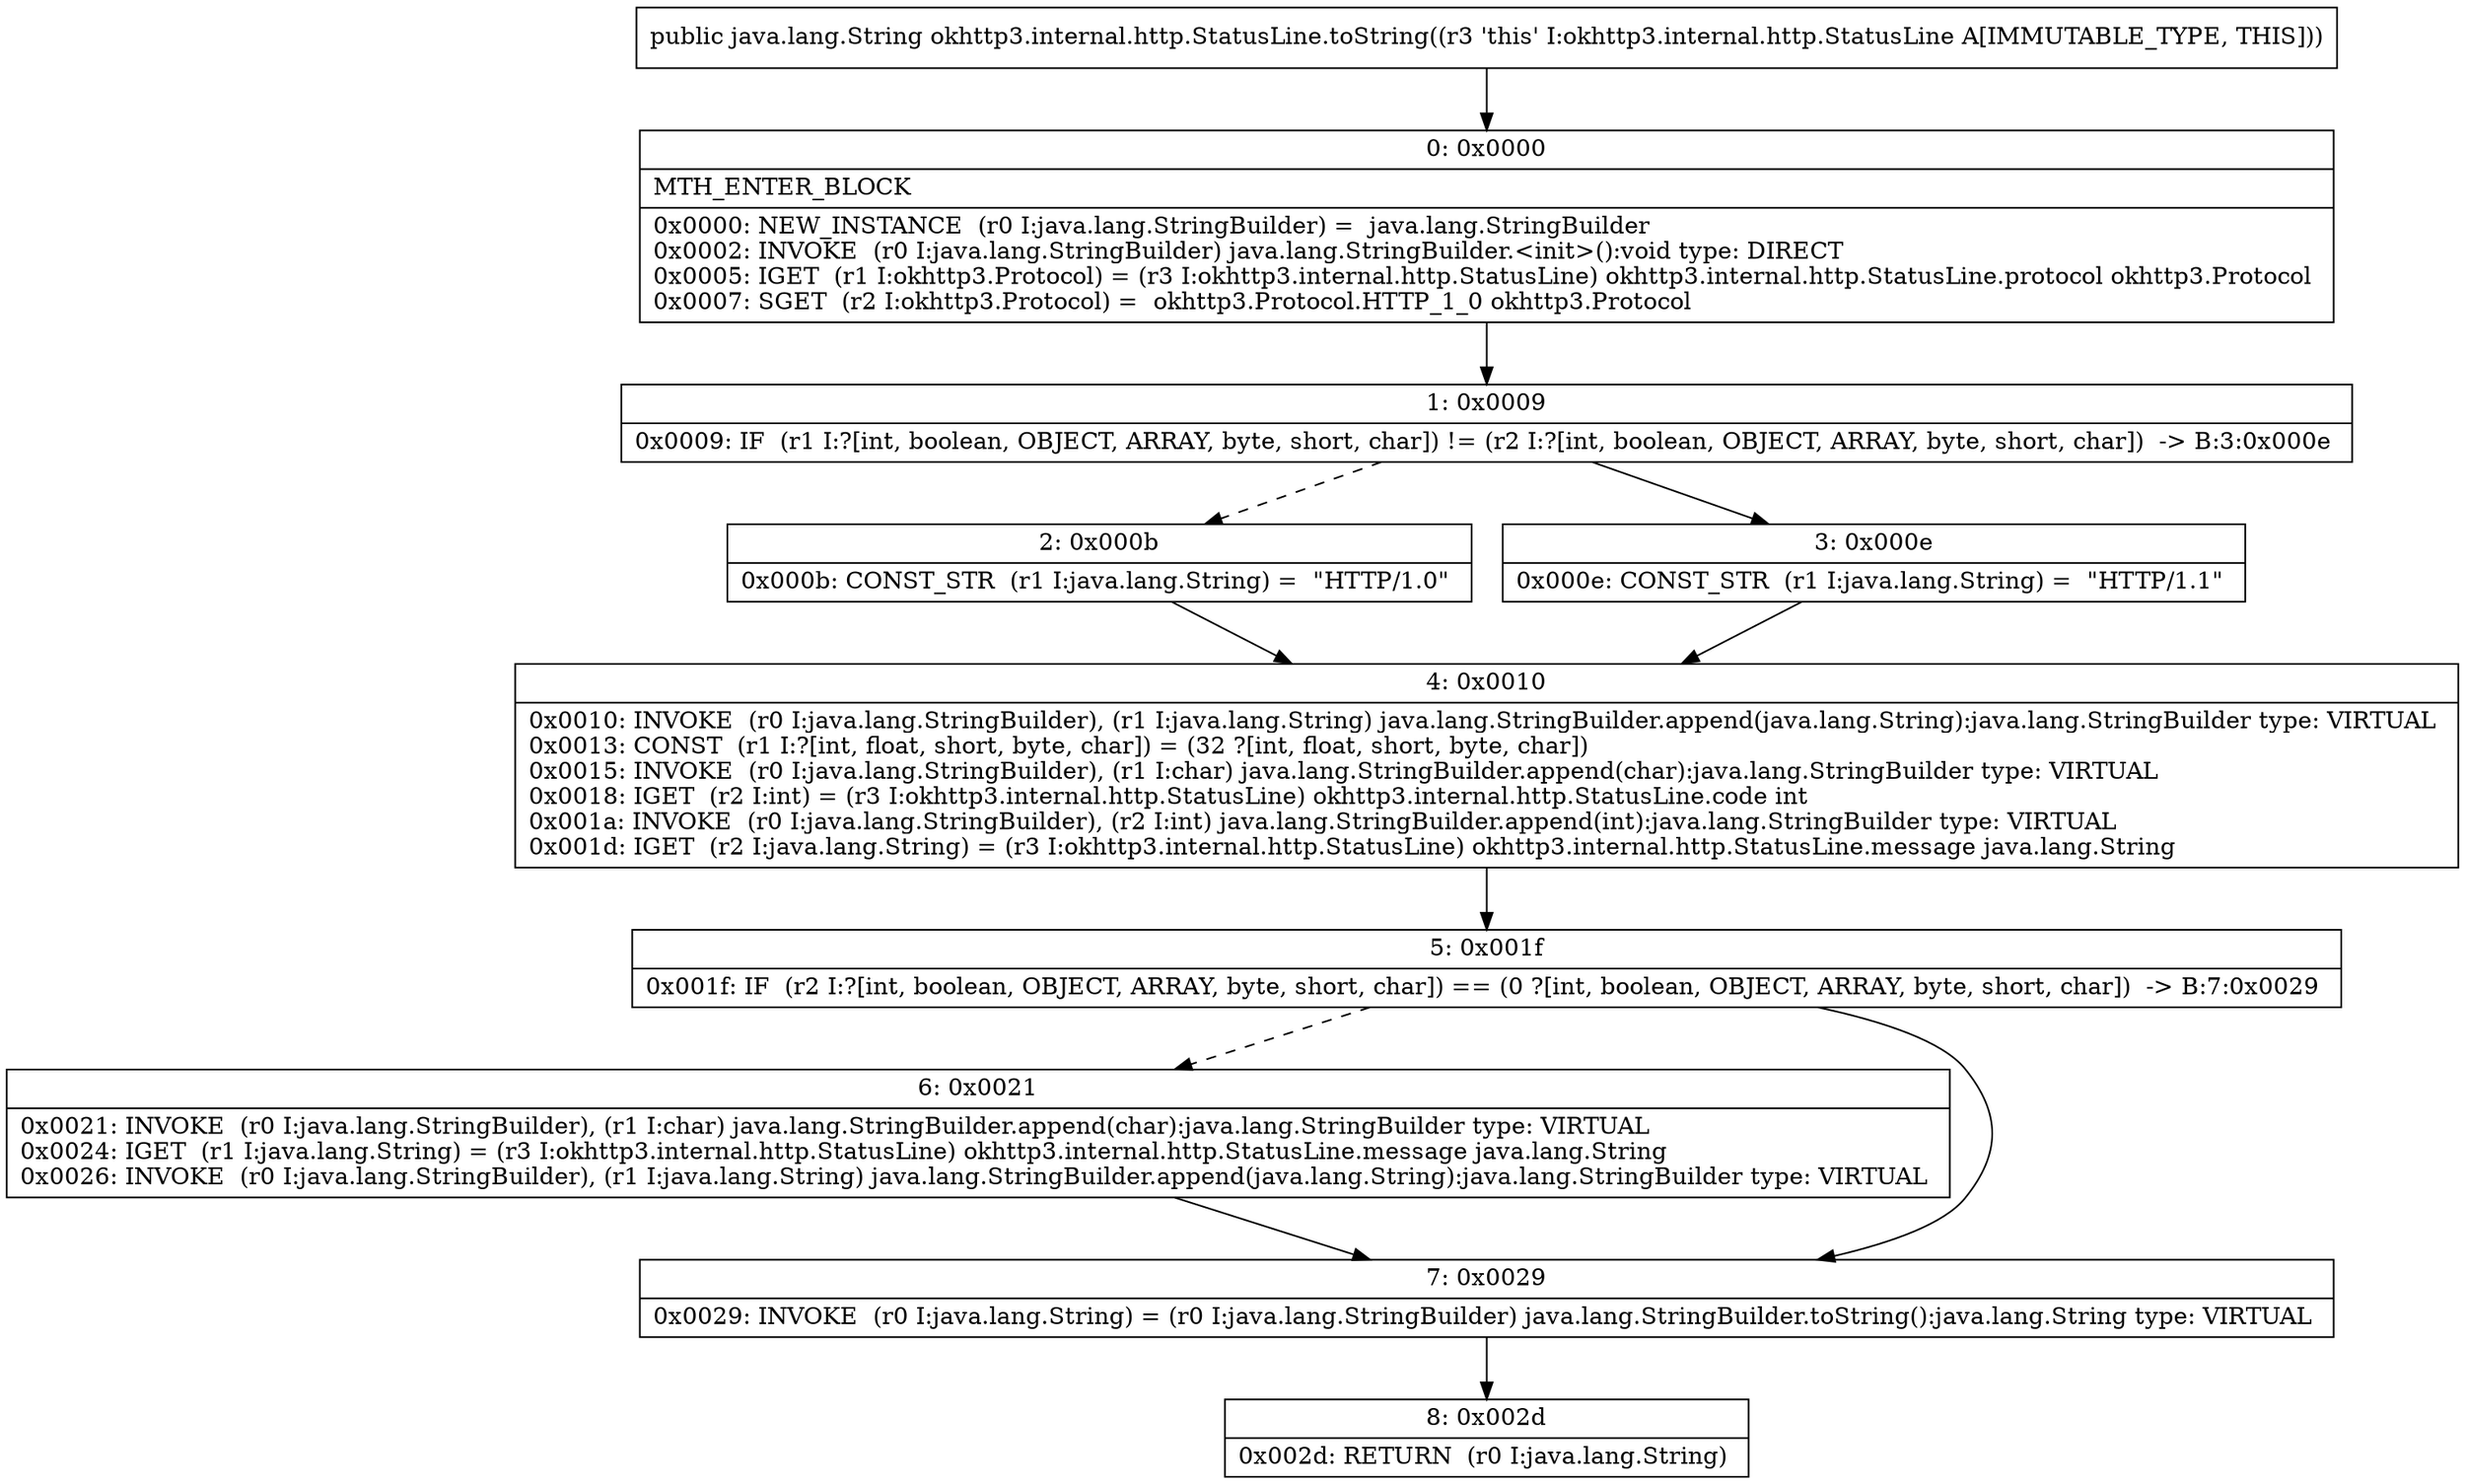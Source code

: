 digraph "CFG forokhttp3.internal.http.StatusLine.toString()Ljava\/lang\/String;" {
Node_0 [shape=record,label="{0\:\ 0x0000|MTH_ENTER_BLOCK\l|0x0000: NEW_INSTANCE  (r0 I:java.lang.StringBuilder) =  java.lang.StringBuilder \l0x0002: INVOKE  (r0 I:java.lang.StringBuilder) java.lang.StringBuilder.\<init\>():void type: DIRECT \l0x0005: IGET  (r1 I:okhttp3.Protocol) = (r3 I:okhttp3.internal.http.StatusLine) okhttp3.internal.http.StatusLine.protocol okhttp3.Protocol \l0x0007: SGET  (r2 I:okhttp3.Protocol) =  okhttp3.Protocol.HTTP_1_0 okhttp3.Protocol \l}"];
Node_1 [shape=record,label="{1\:\ 0x0009|0x0009: IF  (r1 I:?[int, boolean, OBJECT, ARRAY, byte, short, char]) != (r2 I:?[int, boolean, OBJECT, ARRAY, byte, short, char])  \-\> B:3:0x000e \l}"];
Node_2 [shape=record,label="{2\:\ 0x000b|0x000b: CONST_STR  (r1 I:java.lang.String) =  \"HTTP\/1.0\" \l}"];
Node_3 [shape=record,label="{3\:\ 0x000e|0x000e: CONST_STR  (r1 I:java.lang.String) =  \"HTTP\/1.1\" \l}"];
Node_4 [shape=record,label="{4\:\ 0x0010|0x0010: INVOKE  (r0 I:java.lang.StringBuilder), (r1 I:java.lang.String) java.lang.StringBuilder.append(java.lang.String):java.lang.StringBuilder type: VIRTUAL \l0x0013: CONST  (r1 I:?[int, float, short, byte, char]) = (32 ?[int, float, short, byte, char]) \l0x0015: INVOKE  (r0 I:java.lang.StringBuilder), (r1 I:char) java.lang.StringBuilder.append(char):java.lang.StringBuilder type: VIRTUAL \l0x0018: IGET  (r2 I:int) = (r3 I:okhttp3.internal.http.StatusLine) okhttp3.internal.http.StatusLine.code int \l0x001a: INVOKE  (r0 I:java.lang.StringBuilder), (r2 I:int) java.lang.StringBuilder.append(int):java.lang.StringBuilder type: VIRTUAL \l0x001d: IGET  (r2 I:java.lang.String) = (r3 I:okhttp3.internal.http.StatusLine) okhttp3.internal.http.StatusLine.message java.lang.String \l}"];
Node_5 [shape=record,label="{5\:\ 0x001f|0x001f: IF  (r2 I:?[int, boolean, OBJECT, ARRAY, byte, short, char]) == (0 ?[int, boolean, OBJECT, ARRAY, byte, short, char])  \-\> B:7:0x0029 \l}"];
Node_6 [shape=record,label="{6\:\ 0x0021|0x0021: INVOKE  (r0 I:java.lang.StringBuilder), (r1 I:char) java.lang.StringBuilder.append(char):java.lang.StringBuilder type: VIRTUAL \l0x0024: IGET  (r1 I:java.lang.String) = (r3 I:okhttp3.internal.http.StatusLine) okhttp3.internal.http.StatusLine.message java.lang.String \l0x0026: INVOKE  (r0 I:java.lang.StringBuilder), (r1 I:java.lang.String) java.lang.StringBuilder.append(java.lang.String):java.lang.StringBuilder type: VIRTUAL \l}"];
Node_7 [shape=record,label="{7\:\ 0x0029|0x0029: INVOKE  (r0 I:java.lang.String) = (r0 I:java.lang.StringBuilder) java.lang.StringBuilder.toString():java.lang.String type: VIRTUAL \l}"];
Node_8 [shape=record,label="{8\:\ 0x002d|0x002d: RETURN  (r0 I:java.lang.String) \l}"];
MethodNode[shape=record,label="{public java.lang.String okhttp3.internal.http.StatusLine.toString((r3 'this' I:okhttp3.internal.http.StatusLine A[IMMUTABLE_TYPE, THIS])) }"];
MethodNode -> Node_0;
Node_0 -> Node_1;
Node_1 -> Node_2[style=dashed];
Node_1 -> Node_3;
Node_2 -> Node_4;
Node_3 -> Node_4;
Node_4 -> Node_5;
Node_5 -> Node_6[style=dashed];
Node_5 -> Node_7;
Node_6 -> Node_7;
Node_7 -> Node_8;
}

